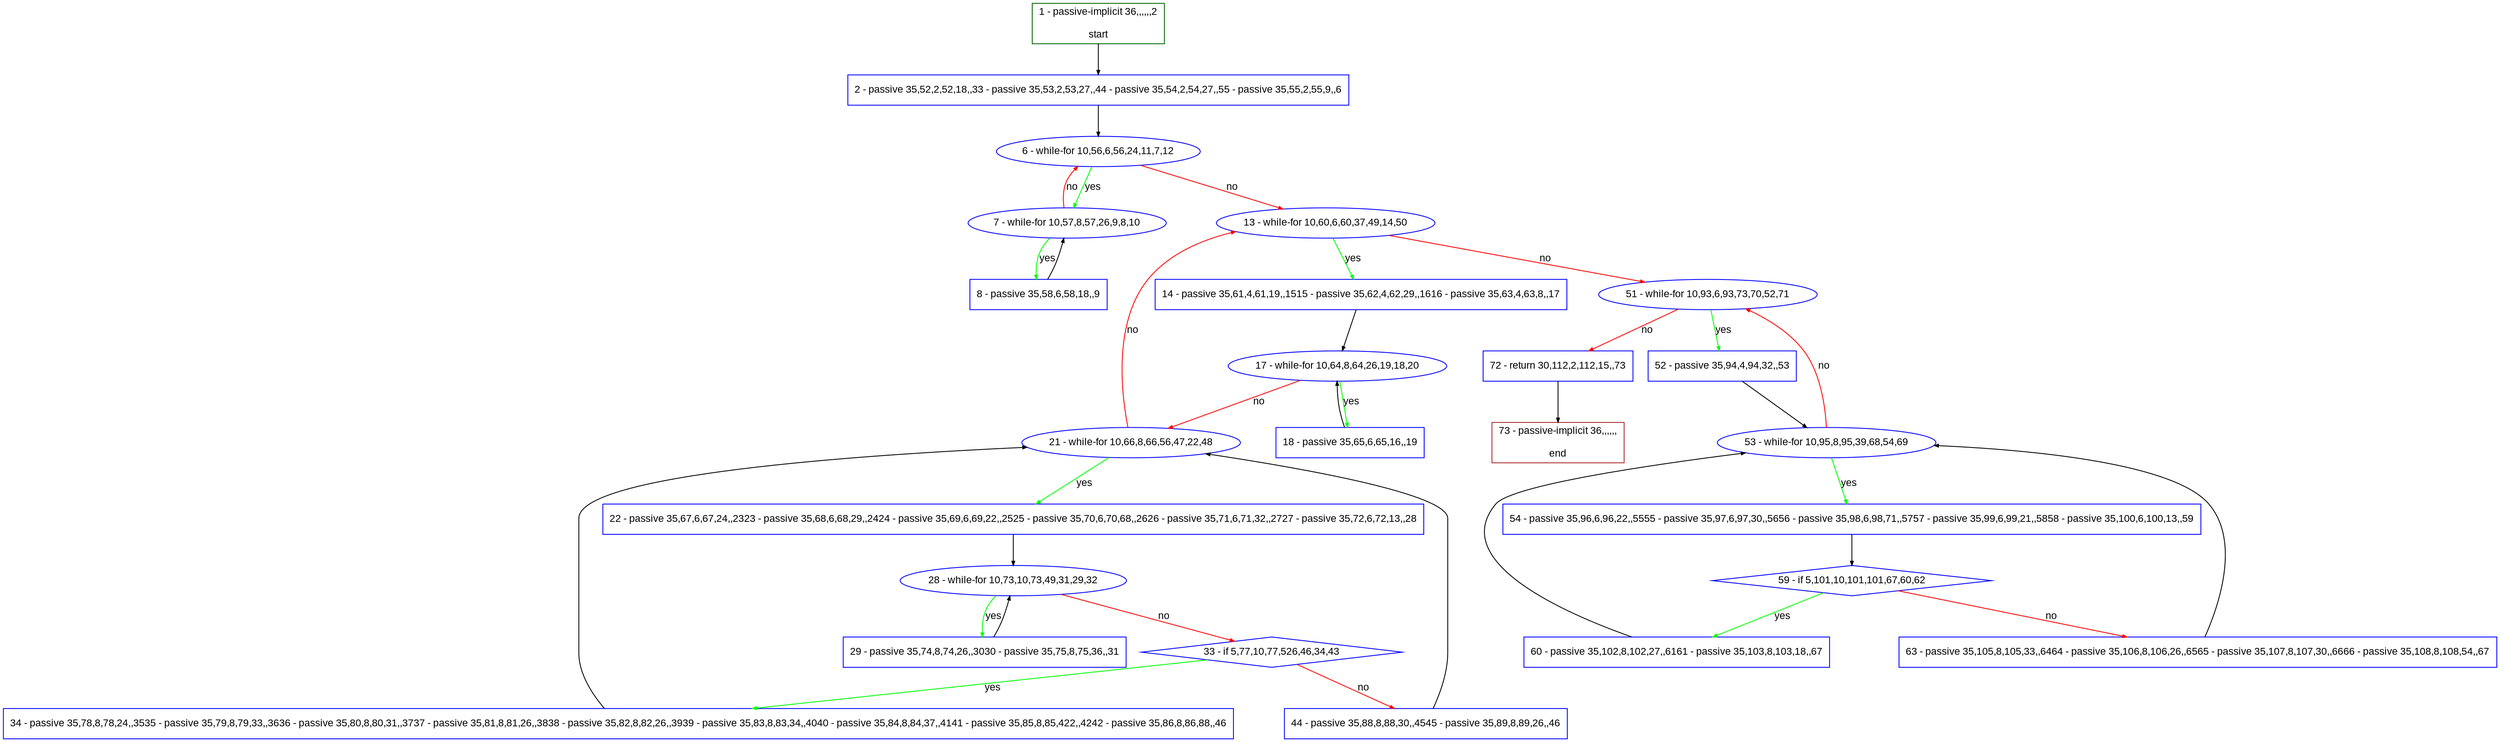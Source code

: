 digraph "" {
  graph [pack="true", label="", fontsize="12", packmode="clust", fontname="Arial", fillcolor="#FFFFCC", bgcolor="white", style="rounded,filled", compound="true"];
  node [node_initialized="no", label="", color="grey", fontsize="12", fillcolor="white", fontname="Arial", style="filled", shape="rectangle", compound="true", fixedsize="false"];
  edge [fontcolor="black", arrowhead="normal", arrowtail="none", arrowsize="0.5", ltail="", label="", color="black", fontsize="12", lhead="", fontname="Arial", dir="forward", compound="true"];
  __N1 [label="2 - passive 35,52,2,52,18,,33 - passive 35,53,2,53,27,,44 - passive 35,54,2,54,27,,55 - passive 35,55,2,55,9,,6", color="#0000ff", fillcolor="#ffffff", style="filled", shape="box"];
  __N2 [label="1 - passive-implicit 36,,,,,,2\n\nstart", color="#006400", fillcolor="#ffffff", style="filled", shape="box"];
  __N3 [label="6 - while-for 10,56,6,56,24,11,7,12", color="#0000ff", fillcolor="#ffffff", style="filled", shape="oval"];
  __N4 [label="7 - while-for 10,57,8,57,26,9,8,10", color="#0000ff", fillcolor="#ffffff", style="filled", shape="oval"];
  __N5 [label="13 - while-for 10,60,6,60,37,49,14,50", color="#0000ff", fillcolor="#ffffff", style="filled", shape="oval"];
  __N6 [label="8 - passive 35,58,6,58,18,,9", color="#0000ff", fillcolor="#ffffff", style="filled", shape="box"];
  __N7 [label="14 - passive 35,61,4,61,19,,1515 - passive 35,62,4,62,29,,1616 - passive 35,63,4,63,8,,17", color="#0000ff", fillcolor="#ffffff", style="filled", shape="box"];
  __N8 [label="51 - while-for 10,93,6,93,73,70,52,71", color="#0000ff", fillcolor="#ffffff", style="filled", shape="oval"];
  __N9 [label="17 - while-for 10,64,8,64,26,19,18,20", color="#0000ff", fillcolor="#ffffff", style="filled", shape="oval"];
  __N10 [label="18 - passive 35,65,6,65,16,,19", color="#0000ff", fillcolor="#ffffff", style="filled", shape="box"];
  __N11 [label="21 - while-for 10,66,8,66,56,47,22,48", color="#0000ff", fillcolor="#ffffff", style="filled", shape="oval"];
  __N12 [label="22 - passive 35,67,6,67,24,,2323 - passive 35,68,6,68,29,,2424 - passive 35,69,6,69,22,,2525 - passive 35,70,6,70,68,,2626 - passive 35,71,6,71,32,,2727 - passive 35,72,6,72,13,,28", color="#0000ff", fillcolor="#ffffff", style="filled", shape="box"];
  __N13 [label="28 - while-for 10,73,10,73,49,31,29,32", color="#0000ff", fillcolor="#ffffff", style="filled", shape="oval"];
  __N14 [label="29 - passive 35,74,8,74,26,,3030 - passive 35,75,8,75,36,,31", color="#0000ff", fillcolor="#ffffff", style="filled", shape="box"];
  __N15 [label="33 - if 5,77,10,77,526,46,34,43", color="#0000ff", fillcolor="#ffffff", style="filled", shape="diamond"];
  __N16 [label="34 - passive 35,78,8,78,24,,3535 - passive 35,79,8,79,33,,3636 - passive 35,80,8,80,31,,3737 - passive 35,81,8,81,26,,3838 - passive 35,82,8,82,26,,3939 - passive 35,83,8,83,34,,4040 - passive 35,84,8,84,37,,4141 - passive 35,85,8,85,422,,4242 - passive 35,86,8,86,88,,46", color="#0000ff", fillcolor="#ffffff", style="filled", shape="box"];
  __N17 [label="44 - passive 35,88,8,88,30,,4545 - passive 35,89,8,89,26,,46", color="#0000ff", fillcolor="#ffffff", style="filled", shape="box"];
  __N18 [label="52 - passive 35,94,4,94,32,,53", color="#0000ff", fillcolor="#ffffff", style="filled", shape="box"];
  __N19 [label="72 - return 30,112,2,112,15,,73", color="#0000ff", fillcolor="#ffffff", style="filled", shape="box"];
  __N20 [label="53 - while-for 10,95,8,95,39,68,54,69", color="#0000ff", fillcolor="#ffffff", style="filled", shape="oval"];
  __N21 [label="54 - passive 35,96,6,96,22,,5555 - passive 35,97,6,97,30,,5656 - passive 35,98,6,98,71,,5757 - passive 35,99,6,99,21,,5858 - passive 35,100,6,100,13,,59", color="#0000ff", fillcolor="#ffffff", style="filled", shape="box"];
  __N22 [label="59 - if 5,101,10,101,101,67,60,62", color="#0000ff", fillcolor="#ffffff", style="filled", shape="diamond"];
  __N23 [label="60 - passive 35,102,8,102,27,,6161 - passive 35,103,8,103,18,,67", color="#0000ff", fillcolor="#ffffff", style="filled", shape="box"];
  __N24 [label="63 - passive 35,105,8,105,33,,6464 - passive 35,106,8,106,26,,6565 - passive 35,107,8,107,30,,6666 - passive 35,108,8,108,54,,67", color="#0000ff", fillcolor="#ffffff", style="filled", shape="box"];
  __N25 [label="73 - passive-implicit 36,,,,,,\n\nend", color="#a52a2a", fillcolor="#ffffff", style="filled", shape="box"];
  __N2 -> __N1 [arrowhead="normal", arrowtail="none", color="#000000", label="", dir="forward"];
  __N1 -> __N3 [arrowhead="normal", arrowtail="none", color="#000000", label="", dir="forward"];
  __N3 -> __N4 [arrowhead="normal", arrowtail="none", color="#00ff00", label="yes", dir="forward"];
  __N4 -> __N3 [arrowhead="normal", arrowtail="none", color="#ff0000", label="no", dir="forward"];
  __N3 -> __N5 [arrowhead="normal", arrowtail="none", color="#ff0000", label="no", dir="forward"];
  __N4 -> __N6 [arrowhead="normal", arrowtail="none", color="#00ff00", label="yes", dir="forward"];
  __N6 -> __N4 [arrowhead="normal", arrowtail="none", color="#000000", label="", dir="forward"];
  __N5 -> __N7 [arrowhead="normal", arrowtail="none", color="#00ff00", label="yes", dir="forward"];
  __N5 -> __N8 [arrowhead="normal", arrowtail="none", color="#ff0000", label="no", dir="forward"];
  __N7 -> __N9 [arrowhead="normal", arrowtail="none", color="#000000", label="", dir="forward"];
  __N9 -> __N10 [arrowhead="normal", arrowtail="none", color="#00ff00", label="yes", dir="forward"];
  __N10 -> __N9 [arrowhead="normal", arrowtail="none", color="#000000", label="", dir="forward"];
  __N9 -> __N11 [arrowhead="normal", arrowtail="none", color="#ff0000", label="no", dir="forward"];
  __N11 -> __N5 [arrowhead="normal", arrowtail="none", color="#ff0000", label="no", dir="forward"];
  __N11 -> __N12 [arrowhead="normal", arrowtail="none", color="#00ff00", label="yes", dir="forward"];
  __N12 -> __N13 [arrowhead="normal", arrowtail="none", color="#000000", label="", dir="forward"];
  __N13 -> __N14 [arrowhead="normal", arrowtail="none", color="#00ff00", label="yes", dir="forward"];
  __N14 -> __N13 [arrowhead="normal", arrowtail="none", color="#000000", label="", dir="forward"];
  __N13 -> __N15 [arrowhead="normal", arrowtail="none", color="#ff0000", label="no", dir="forward"];
  __N15 -> __N16 [arrowhead="normal", arrowtail="none", color="#00ff00", label="yes", dir="forward"];
  __N15 -> __N17 [arrowhead="normal", arrowtail="none", color="#ff0000", label="no", dir="forward"];
  __N16 -> __N11 [arrowhead="normal", arrowtail="none", color="#000000", label="", dir="forward"];
  __N17 -> __N11 [arrowhead="normal", arrowtail="none", color="#000000", label="", dir="forward"];
  __N8 -> __N18 [arrowhead="normal", arrowtail="none", color="#00ff00", label="yes", dir="forward"];
  __N8 -> __N19 [arrowhead="normal", arrowtail="none", color="#ff0000", label="no", dir="forward"];
  __N18 -> __N20 [arrowhead="normal", arrowtail="none", color="#000000", label="", dir="forward"];
  __N20 -> __N8 [arrowhead="normal", arrowtail="none", color="#ff0000", label="no", dir="forward"];
  __N20 -> __N21 [arrowhead="normal", arrowtail="none", color="#00ff00", label="yes", dir="forward"];
  __N21 -> __N22 [arrowhead="normal", arrowtail="none", color="#000000", label="", dir="forward"];
  __N22 -> __N23 [arrowhead="normal", arrowtail="none", color="#00ff00", label="yes", dir="forward"];
  __N22 -> __N24 [arrowhead="normal", arrowtail="none", color="#ff0000", label="no", dir="forward"];
  __N23 -> __N20 [arrowhead="normal", arrowtail="none", color="#000000", label="", dir="forward"];
  __N24 -> __N20 [arrowhead="normal", arrowtail="none", color="#000000", label="", dir="forward"];
  __N19 -> __N25 [arrowhead="normal", arrowtail="none", color="#000000", label="", dir="forward"];
}
